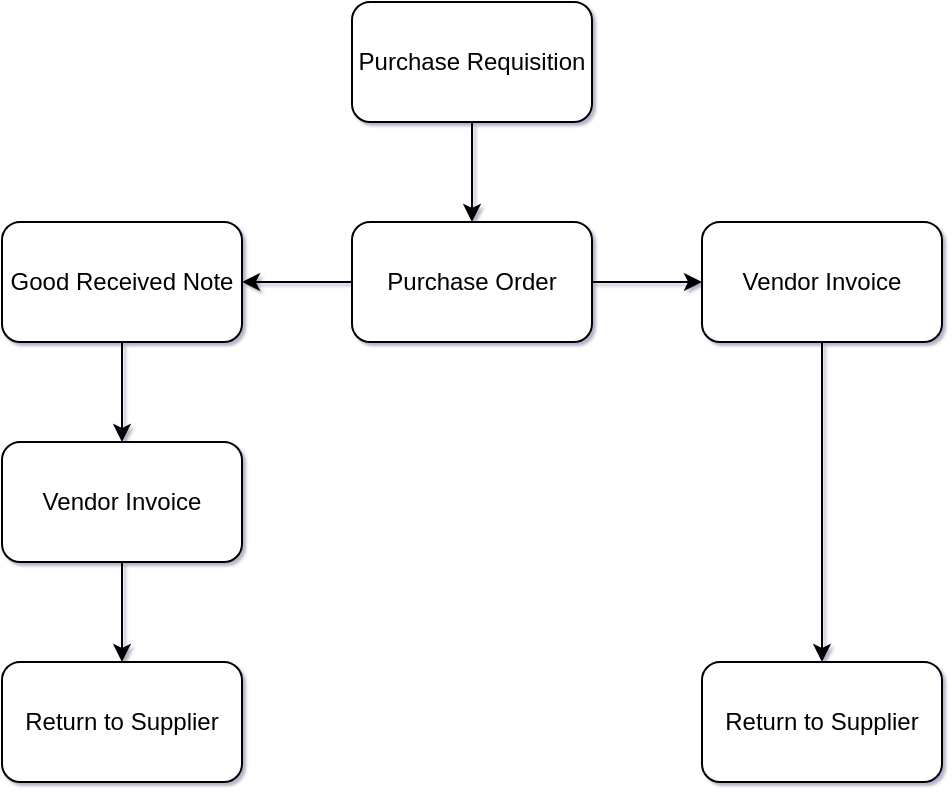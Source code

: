 <mxfile version="27.1.1">
  <diagram name="Page-1" id="fbDxLVppJoV2YLhIfVFL">
    <mxGraphModel dx="1056" dy="550" grid="1" gridSize="10" guides="1" tooltips="1" connect="1" arrows="1" fold="1" page="1" pageScale="1" pageWidth="850" pageHeight="1100" background="#ffffff" math="0" shadow="1">
      <root>
        <mxCell id="0" />
        <mxCell id="1" parent="0" />
        <mxCell id="c3YXEwEvf1o1KZgko00p-36" value="" style="edgeStyle=orthogonalEdgeStyle;rounded=0;orthogonalLoop=1;jettySize=auto;html=1;" edge="1" parent="1" source="c3YXEwEvf1o1KZgko00p-34" target="c3YXEwEvf1o1KZgko00p-35">
          <mxGeometry relative="1" as="geometry" />
        </mxCell>
        <mxCell id="c3YXEwEvf1o1KZgko00p-34" value="Purchase Requisition" style="rounded=1;whiteSpace=wrap;html=1;" vertex="1" parent="1">
          <mxGeometry x="365" y="20" width="120" height="60" as="geometry" />
        </mxCell>
        <mxCell id="c3YXEwEvf1o1KZgko00p-40" value="" style="edgeStyle=orthogonalEdgeStyle;rounded=0;orthogonalLoop=1;jettySize=auto;html=1;" edge="1" parent="1" source="c3YXEwEvf1o1KZgko00p-35" target="c3YXEwEvf1o1KZgko00p-39">
          <mxGeometry relative="1" as="geometry" />
        </mxCell>
        <mxCell id="c3YXEwEvf1o1KZgko00p-44" value="" style="edgeStyle=orthogonalEdgeStyle;rounded=0;orthogonalLoop=1;jettySize=auto;html=1;" edge="1" parent="1" source="c3YXEwEvf1o1KZgko00p-35" target="c3YXEwEvf1o1KZgko00p-43">
          <mxGeometry relative="1" as="geometry" />
        </mxCell>
        <mxCell id="c3YXEwEvf1o1KZgko00p-35" value="Purchase Order" style="rounded=1;whiteSpace=wrap;html=1;" vertex="1" parent="1">
          <mxGeometry x="365" y="130" width="120" height="60" as="geometry" />
        </mxCell>
        <mxCell id="c3YXEwEvf1o1KZgko00p-42" value="" style="edgeStyle=orthogonalEdgeStyle;rounded=0;orthogonalLoop=1;jettySize=auto;html=1;" edge="1" parent="1" source="c3YXEwEvf1o1KZgko00p-39" target="c3YXEwEvf1o1KZgko00p-41">
          <mxGeometry relative="1" as="geometry" />
        </mxCell>
        <mxCell id="c3YXEwEvf1o1KZgko00p-39" value="Good Received Note" style="rounded=1;whiteSpace=wrap;html=1;" vertex="1" parent="1">
          <mxGeometry x="190" y="130" width="120" height="60" as="geometry" />
        </mxCell>
        <mxCell id="c3YXEwEvf1o1KZgko00p-46" value="" style="edgeStyle=orthogonalEdgeStyle;rounded=0;orthogonalLoop=1;jettySize=auto;html=1;" edge="1" parent="1" source="c3YXEwEvf1o1KZgko00p-41" target="c3YXEwEvf1o1KZgko00p-45">
          <mxGeometry relative="1" as="geometry" />
        </mxCell>
        <mxCell id="c3YXEwEvf1o1KZgko00p-41" value="Vendor Invoice" style="rounded=1;whiteSpace=wrap;html=1;" vertex="1" parent="1">
          <mxGeometry x="190" y="240" width="120" height="60" as="geometry" />
        </mxCell>
        <mxCell id="c3YXEwEvf1o1KZgko00p-50" value="" style="edgeStyle=orthogonalEdgeStyle;rounded=0;orthogonalLoop=1;jettySize=auto;html=1;" edge="1" parent="1" source="c3YXEwEvf1o1KZgko00p-43" target="c3YXEwEvf1o1KZgko00p-49">
          <mxGeometry relative="1" as="geometry" />
        </mxCell>
        <mxCell id="c3YXEwEvf1o1KZgko00p-43" value="Vendor Invoice" style="rounded=1;whiteSpace=wrap;html=1;" vertex="1" parent="1">
          <mxGeometry x="540" y="130" width="120" height="60" as="geometry" />
        </mxCell>
        <mxCell id="c3YXEwEvf1o1KZgko00p-51" style="edgeStyle=orthogonalEdgeStyle;rounded=0;orthogonalLoop=1;jettySize=auto;html=1;exitX=0.5;exitY=0;exitDx=0;exitDy=0;" edge="1" parent="1" source="c3YXEwEvf1o1KZgko00p-45">
          <mxGeometry relative="1" as="geometry">
            <mxPoint x="249.926" y="350.0" as="targetPoint" />
          </mxGeometry>
        </mxCell>
        <mxCell id="c3YXEwEvf1o1KZgko00p-45" value="Return to Supplier" style="rounded=1;whiteSpace=wrap;html=1;" vertex="1" parent="1">
          <mxGeometry x="190" y="350" width="120" height="60" as="geometry" />
        </mxCell>
        <mxCell id="c3YXEwEvf1o1KZgko00p-49" value="Return to Supplier" style="rounded=1;whiteSpace=wrap;html=1;" vertex="1" parent="1">
          <mxGeometry x="540" y="350" width="120" height="60" as="geometry" />
        </mxCell>
      </root>
    </mxGraphModel>
  </diagram>
</mxfile>
